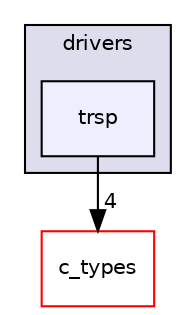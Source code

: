 digraph "/home/vicky/pgrouting/pgrouting/pgrouting/include/drivers/trsp" {
  compound=true
  node [ fontsize="10", fontname="Helvetica"];
  edge [ labelfontsize="10", labelfontname="Helvetica"];
  subgraph clusterdir_4fe5cf12322eb0f9892753dc20f1484c {
    graph [ bgcolor="#ddddee", pencolor="black", label="drivers" fontname="Helvetica", fontsize="10", URL="dir_4fe5cf12322eb0f9892753dc20f1484c.html"]
  dir_692928727b94edc8574293c887cf57d2 [shape=box, label="trsp", style="filled", fillcolor="#eeeeff", pencolor="black", URL="dir_692928727b94edc8574293c887cf57d2.html"];
  }
  dir_d5995d5871f728649bd47ea0d6428e03 [shape=box label="c_types" fillcolor="white" style="filled" color="red" URL="dir_d5995d5871f728649bd47ea0d6428e03.html"];
  dir_692928727b94edc8574293c887cf57d2->dir_d5995d5871f728649bd47ea0d6428e03 [headlabel="4", labeldistance=1.5 headhref="dir_000036_000007.html"];
}
